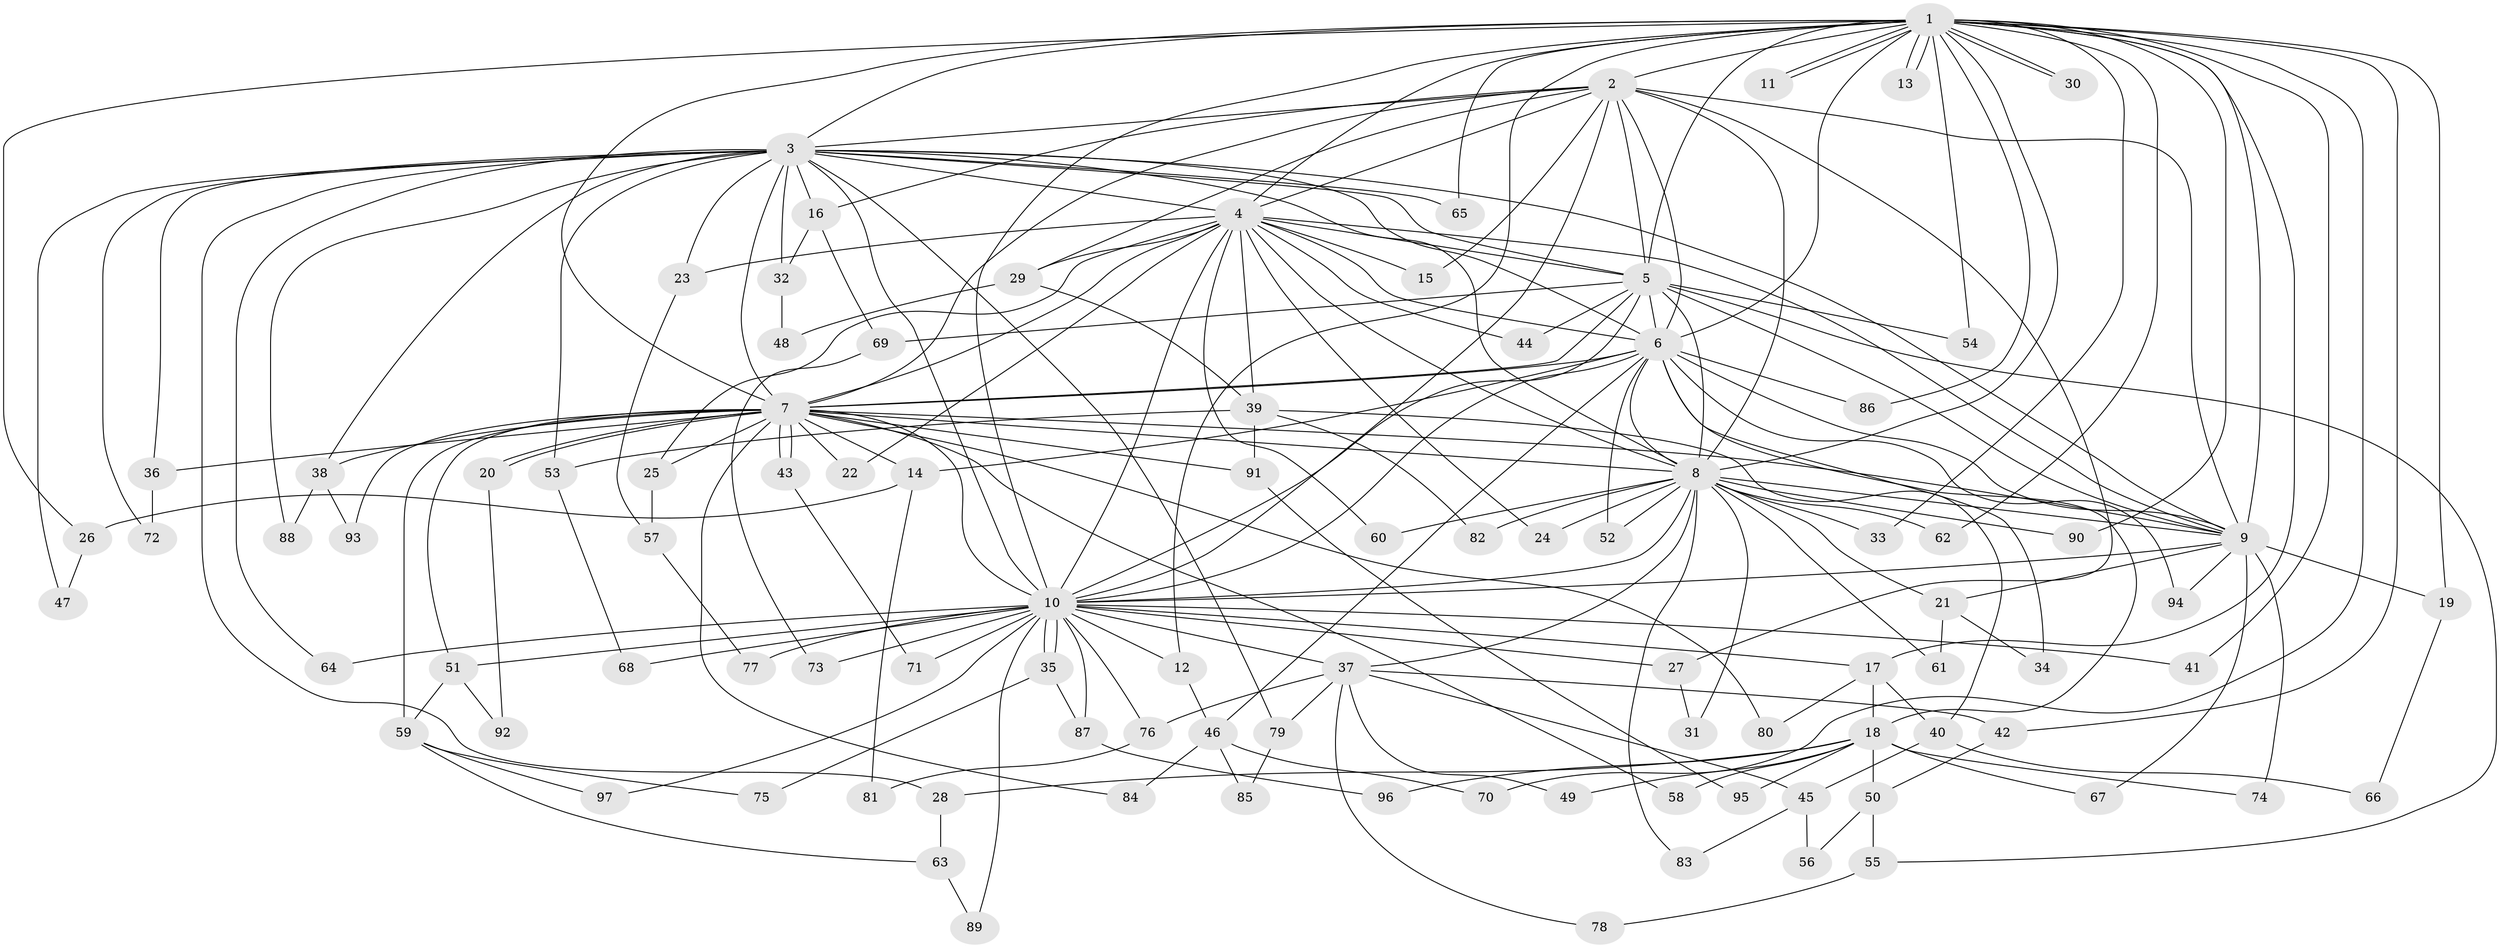// coarse degree distribution, {3: 0.16666666666666666, 11: 0.03333333333333333, 4: 0.16666666666666666, 12: 0.03333333333333333, 8: 0.06666666666666667, 2: 0.1, 14: 0.1, 5: 0.06666666666666667, 9: 0.03333333333333333, 18: 0.03333333333333333, 6: 0.06666666666666667, 1: 0.1, 10: 0.03333333333333333}
// Generated by graph-tools (version 1.1) at 2025/36/03/04/25 23:36:22]
// undirected, 97 vertices, 219 edges
graph export_dot {
  node [color=gray90,style=filled];
  1;
  2;
  3;
  4;
  5;
  6;
  7;
  8;
  9;
  10;
  11;
  12;
  13;
  14;
  15;
  16;
  17;
  18;
  19;
  20;
  21;
  22;
  23;
  24;
  25;
  26;
  27;
  28;
  29;
  30;
  31;
  32;
  33;
  34;
  35;
  36;
  37;
  38;
  39;
  40;
  41;
  42;
  43;
  44;
  45;
  46;
  47;
  48;
  49;
  50;
  51;
  52;
  53;
  54;
  55;
  56;
  57;
  58;
  59;
  60;
  61;
  62;
  63;
  64;
  65;
  66;
  67;
  68;
  69;
  70;
  71;
  72;
  73;
  74;
  75;
  76;
  77;
  78;
  79;
  80;
  81;
  82;
  83;
  84;
  85;
  86;
  87;
  88;
  89;
  90;
  91;
  92;
  93;
  94;
  95;
  96;
  97;
  1 -- 2;
  1 -- 3;
  1 -- 4;
  1 -- 5;
  1 -- 6;
  1 -- 7;
  1 -- 8;
  1 -- 9;
  1 -- 10;
  1 -- 11;
  1 -- 11;
  1 -- 12;
  1 -- 13;
  1 -- 13;
  1 -- 17;
  1 -- 19;
  1 -- 26;
  1 -- 30;
  1 -- 30;
  1 -- 33;
  1 -- 41;
  1 -- 42;
  1 -- 54;
  1 -- 62;
  1 -- 65;
  1 -- 70;
  1 -- 86;
  1 -- 90;
  2 -- 3;
  2 -- 4;
  2 -- 5;
  2 -- 6;
  2 -- 7;
  2 -- 8;
  2 -- 9;
  2 -- 10;
  2 -- 15;
  2 -- 16;
  2 -- 27;
  2 -- 29;
  3 -- 4;
  3 -- 5;
  3 -- 6;
  3 -- 7;
  3 -- 8;
  3 -- 9;
  3 -- 10;
  3 -- 16;
  3 -- 23;
  3 -- 28;
  3 -- 32;
  3 -- 36;
  3 -- 38;
  3 -- 47;
  3 -- 53;
  3 -- 64;
  3 -- 65;
  3 -- 72;
  3 -- 79;
  3 -- 88;
  4 -- 5;
  4 -- 6;
  4 -- 7;
  4 -- 8;
  4 -- 9;
  4 -- 10;
  4 -- 15;
  4 -- 22;
  4 -- 23;
  4 -- 24;
  4 -- 25;
  4 -- 29;
  4 -- 39;
  4 -- 44;
  4 -- 60;
  5 -- 6;
  5 -- 7;
  5 -- 8;
  5 -- 9;
  5 -- 10;
  5 -- 44;
  5 -- 54;
  5 -- 55;
  5 -- 69;
  6 -- 7;
  6 -- 8;
  6 -- 9;
  6 -- 10;
  6 -- 14;
  6 -- 18;
  6 -- 34;
  6 -- 46;
  6 -- 52;
  6 -- 86;
  6 -- 94;
  7 -- 8;
  7 -- 9;
  7 -- 10;
  7 -- 14;
  7 -- 20;
  7 -- 20;
  7 -- 22;
  7 -- 25;
  7 -- 36;
  7 -- 38;
  7 -- 43;
  7 -- 43;
  7 -- 51;
  7 -- 58;
  7 -- 59;
  7 -- 80;
  7 -- 84;
  7 -- 91;
  7 -- 93;
  8 -- 9;
  8 -- 10;
  8 -- 21;
  8 -- 24;
  8 -- 31;
  8 -- 33;
  8 -- 37;
  8 -- 52;
  8 -- 60;
  8 -- 61;
  8 -- 62;
  8 -- 82;
  8 -- 83;
  8 -- 90;
  9 -- 10;
  9 -- 19;
  9 -- 21;
  9 -- 67;
  9 -- 74;
  9 -- 94;
  10 -- 12;
  10 -- 17;
  10 -- 27;
  10 -- 35;
  10 -- 35;
  10 -- 37;
  10 -- 41;
  10 -- 51;
  10 -- 64;
  10 -- 68;
  10 -- 71;
  10 -- 73;
  10 -- 76;
  10 -- 77;
  10 -- 87;
  10 -- 89;
  10 -- 97;
  12 -- 46;
  14 -- 26;
  14 -- 81;
  16 -- 32;
  16 -- 69;
  17 -- 18;
  17 -- 40;
  17 -- 80;
  18 -- 28;
  18 -- 49;
  18 -- 50;
  18 -- 58;
  18 -- 67;
  18 -- 74;
  18 -- 95;
  18 -- 96;
  19 -- 66;
  20 -- 92;
  21 -- 34;
  21 -- 61;
  23 -- 57;
  25 -- 57;
  26 -- 47;
  27 -- 31;
  28 -- 63;
  29 -- 39;
  29 -- 48;
  32 -- 48;
  35 -- 75;
  35 -- 87;
  36 -- 72;
  37 -- 42;
  37 -- 45;
  37 -- 49;
  37 -- 76;
  37 -- 78;
  37 -- 79;
  38 -- 88;
  38 -- 93;
  39 -- 40;
  39 -- 53;
  39 -- 82;
  39 -- 91;
  40 -- 45;
  40 -- 66;
  42 -- 50;
  43 -- 71;
  45 -- 56;
  45 -- 83;
  46 -- 70;
  46 -- 84;
  46 -- 85;
  50 -- 55;
  50 -- 56;
  51 -- 59;
  51 -- 92;
  53 -- 68;
  55 -- 78;
  57 -- 77;
  59 -- 63;
  59 -- 75;
  59 -- 97;
  63 -- 89;
  69 -- 73;
  76 -- 81;
  79 -- 85;
  87 -- 96;
  91 -- 95;
}
